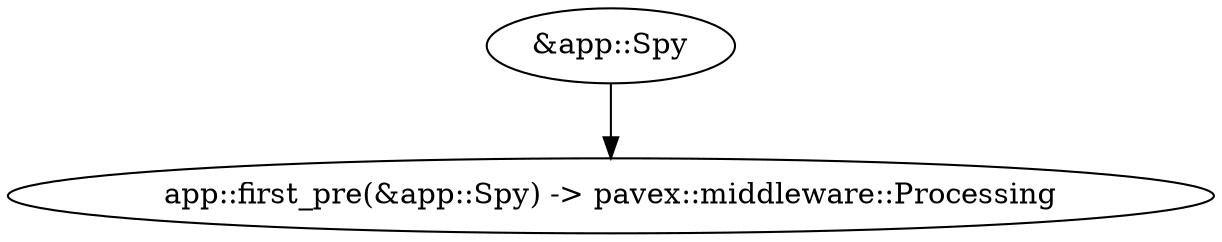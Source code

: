 digraph "GET /after_handler - 0" {
    0 [ label = "app::first_pre(&app::Spy) -> pavex::middleware::Processing"]
    2 [ label = "&app::Spy"]
    2 -> 0 [ ]
}

digraph "GET /after_handler - 1" {
    0 [ label = "app::first(&app::Spy, pavex::middleware::Next<crate::route_2::Next0<'a>>) -> pavex::response::Response"]
    2 [ label = "pavex::middleware::Next::new(crate::route_2::Next0<'a>) -> pavex::middleware::Next<crate::route_2::Next0<'a>>"]
    3 [ label = "crate::route_2::Next0(&'a app::Spy) -> crate::route_2::Next0<'a>"]
    4 [ label = "<pavex::response::Response as pavex::response::IntoResponse>::into_response(pavex::response::Response) -> pavex::response::Response"]
    5 [ label = "&app::Spy"]
    2 -> 0 [ ]
    3 -> 2 [ ]
    0 -> 4 [ ]
    5 -> 0 [ ]
    5 -> 3 [ ]
}

digraph "GET /after_handler - 2" {
    0 [ label = "app::handler(&app::Spy) -> pavex::response::Response"]
    2 [ label = "<pavex::response::Response as pavex::response::IntoResponse>::into_response(pavex::response::Response) -> pavex::response::Response"]
    3 [ label = "&app::Spy"]
    0 -> 2 [ ]
    3 -> 0 [ ]
}

digraph "GET /after_handler - 3" {
    0 [ label = "app::first_post(&app::Spy, pavex::response::Response) -> pavex::response::Response"]
    2 [ label = "pavex::response::Response"]
    3 [ label = "<pavex::response::Response as pavex::response::IntoResponse>::into_response(pavex::response::Response) -> pavex::response::Response"]
    4 [ label = "&app::Spy"]
    2 -> 0 [ ]
    0 -> 3 [ ]
    4 -> 0 [ ]
}

digraph "* /after_handler - 0" {
    0 [ label = "pavex::middleware::wrap_noop(pavex::middleware::Next<crate::route_0::Next0<'a>>) -> pavex::response::Response"]
    1 [ label = "pavex::middleware::Next::new(crate::route_0::Next0<'a>) -> pavex::middleware::Next<crate::route_0::Next0<'a>>"]
    2 [ label = "crate::route_0::Next0(&'a pavex::router::AllowedMethods) -> crate::route_0::Next0<'a>"]
    4 [ label = "<pavex::response::Response as pavex::response::IntoResponse>::into_response(pavex::response::Response) -> pavex::response::Response"]
    5 [ label = "&pavex::router::AllowedMethods"]
    1 -> 0 [ ]
    2 -> 1 [ ]
    0 -> 4 [ ]
    5 -> 2 [ ]
}

digraph "* /after_handler - 1" {
    0 [ label = "pavex::router::default_fallback(&pavex::router::AllowedMethods) -> pavex::response::Response"]
    2 [ label = "<pavex::response::Response as pavex::response::IntoResponse>::into_response(pavex::response::Response) -> pavex::response::Response"]
    3 [ label = "&pavex::router::AllowedMethods"]
    0 -> 2 [ ]
    3 -> 0 [ ]
}

digraph "GET /nested - 0" {
    0 [ label = "app::first_pre(&app::Spy) -> pavex::middleware::Processing"]
    2 [ label = "&app::Spy"]
    2 -> 0 [ ]
}

digraph "GET /nested - 1" {
    0 [ label = "app::first(&app::Spy, pavex::middleware::Next<crate::route_1::Next0<'a>>) -> pavex::response::Response"]
    2 [ label = "pavex::middleware::Next::new(crate::route_1::Next0<'a>) -> pavex::middleware::Next<crate::route_1::Next0<'a>>"]
    3 [ label = "crate::route_1::Next0(&'a app::Spy) -> crate::route_1::Next0<'a>"]
    4 [ label = "<pavex::response::Response as pavex::response::IntoResponse>::into_response(pavex::response::Response) -> pavex::response::Response"]
    5 [ label = "&app::Spy"]
    2 -> 0 [ ]
    3 -> 2 [ ]
    0 -> 4 [ ]
    5 -> 0 [ ]
    5 -> 3 [ ]
}

digraph "GET /nested - 2" {
    0 [ label = "app::first_post(&app::Spy, pavex::response::Response) -> pavex::response::Response"]
    2 [ label = "pavex::response::Response"]
    3 [ label = "<pavex::response::Response as pavex::response::IntoResponse>::into_response(pavex::response::Response) -> pavex::response::Response"]
    4 [ label = "&app::Spy"]
    2 -> 0 [ ]
    0 -> 3 [ ]
    4 -> 0 [ ]
}

digraph "GET /nested - 3" {
    0 [ label = "app::second_pre(&app::Spy) -> pavex::middleware::Processing"]
    2 [ label = "&app::Spy"]
    2 -> 0 [ ]
}

digraph "GET /nested - 4" {
    0 [ label = "app::second(&app::Spy, pavex::middleware::Next<crate::route_1::Next1<'a>>) -> pavex::response::Response"]
    2 [ label = "pavex::middleware::Next::new(crate::route_1::Next1<'a>) -> pavex::middleware::Next<crate::route_1::Next1<'a>>"]
    3 [ label = "crate::route_1::Next1(&'a app::Spy) -> crate::route_1::Next1<'a>"]
    4 [ label = "<pavex::response::Response as pavex::response::IntoResponse>::into_response(pavex::response::Response) -> pavex::response::Response"]
    5 [ label = "&app::Spy"]
    2 -> 0 [ ]
    3 -> 2 [ ]
    0 -> 4 [ ]
    5 -> 0 [ ]
    5 -> 3 [ ]
}

digraph "GET /nested - 5" {
    0 [ label = "app::handler(&app::Spy) -> pavex::response::Response"]
    2 [ label = "<pavex::response::Response as pavex::response::IntoResponse>::into_response(pavex::response::Response) -> pavex::response::Response"]
    3 [ label = "&app::Spy"]
    0 -> 2 [ ]
    3 -> 0 [ ]
}

digraph "GET /nested - 6" {
    0 [ label = "app::second_post(&app::Spy, pavex::response::Response) -> pavex::response::Response"]
    2 [ label = "pavex::response::Response"]
    3 [ label = "<pavex::response::Response as pavex::response::IntoResponse>::into_response(pavex::response::Response) -> pavex::response::Response"]
    4 [ label = "&app::Spy"]
    2 -> 0 [ ]
    0 -> 3 [ ]
    4 -> 0 [ ]
}

digraph "* /nested - 0" {
    0 [ label = "pavex::middleware::wrap_noop(pavex::middleware::Next<crate::route_0::Next0<'a>>) -> pavex::response::Response"]
    1 [ label = "pavex::middleware::Next::new(crate::route_0::Next0<'a>) -> pavex::middleware::Next<crate::route_0::Next0<'a>>"]
    2 [ label = "crate::route_0::Next0(&'a pavex::router::AllowedMethods) -> crate::route_0::Next0<'a>"]
    4 [ label = "<pavex::response::Response as pavex::response::IntoResponse>::into_response(pavex::response::Response) -> pavex::response::Response"]
    5 [ label = "&pavex::router::AllowedMethods"]
    1 -> 0 [ ]
    2 -> 1 [ ]
    0 -> 4 [ ]
    5 -> 2 [ ]
}

digraph "* /nested - 1" {
    0 [ label = "pavex::router::default_fallback(&pavex::router::AllowedMethods) -> pavex::response::Response"]
    2 [ label = "<pavex::response::Response as pavex::response::IntoResponse>::into_response(pavex::response::Response) -> pavex::response::Response"]
    3 [ label = "&pavex::router::AllowedMethods"]
    0 -> 2 [ ]
    3 -> 0 [ ]
}

digraph "GET /top_level - 0" {
    0 [ label = "app::first(&app::Spy, pavex::middleware::Next<crate::route_3::Next0<'a>>) -> pavex::response::Response"]
    2 [ label = "pavex::middleware::Next::new(crate::route_3::Next0<'a>) -> pavex::middleware::Next<crate::route_3::Next0<'a>>"]
    3 [ label = "crate::route_3::Next0(&'a app::Spy) -> crate::route_3::Next0<'a>"]
    4 [ label = "<pavex::response::Response as pavex::response::IntoResponse>::into_response(pavex::response::Response) -> pavex::response::Response"]
    5 [ label = "&app::Spy"]
    2 -> 0 [ ]
    3 -> 2 [ ]
    0 -> 4 [ ]
    5 -> 0 [ ]
    5 -> 3 [ ]
}

digraph "GET /top_level - 1" {
    0 [ label = "app::first_pre(&app::Spy) -> pavex::middleware::Processing"]
    2 [ label = "&app::Spy"]
    2 -> 0 [ ]
}

digraph "GET /top_level - 2" {
    0 [ label = "app::second_pre(&app::Spy) -> pavex::middleware::Processing"]
    2 [ label = "&app::Spy"]
    2 -> 0 [ ]
}

digraph "GET /top_level - 3" {
    0 [ label = "app::second(&app::Spy, pavex::middleware::Next<crate::route_3::Next1<'a>>) -> pavex::response::Response"]
    2 [ label = "pavex::middleware::Next::new(crate::route_3::Next1<'a>) -> pavex::middleware::Next<crate::route_3::Next1<'a>>"]
    3 [ label = "crate::route_3::Next1(&'a app::Spy) -> crate::route_3::Next1<'a>"]
    4 [ label = "<pavex::response::Response as pavex::response::IntoResponse>::into_response(pavex::response::Response) -> pavex::response::Response"]
    5 [ label = "&app::Spy"]
    2 -> 0 [ ]
    3 -> 2 [ ]
    0 -> 4 [ ]
    5 -> 0 [ ]
    5 -> 3 [ ]
}

digraph "GET /top_level - 4" {
    0 [ label = "app::handler(&app::Spy) -> pavex::response::Response"]
    2 [ label = "<pavex::response::Response as pavex::response::IntoResponse>::into_response(pavex::response::Response) -> pavex::response::Response"]
    3 [ label = "&app::Spy"]
    0 -> 2 [ ]
    3 -> 0 [ ]
}

digraph "GET /top_level - 5" {
    0 [ label = "app::first_post(&app::Spy, pavex::response::Response) -> pavex::response::Response"]
    2 [ label = "pavex::response::Response"]
    3 [ label = "<pavex::response::Response as pavex::response::IntoResponse>::into_response(pavex::response::Response) -> pavex::response::Response"]
    4 [ label = "&app::Spy"]
    2 -> 0 [ ]
    0 -> 3 [ ]
    4 -> 0 [ ]
}

digraph "GET /top_level - 6" {
    0 [ label = "app::second_post(&app::Spy, pavex::response::Response) -> pavex::response::Response"]
    2 [ label = "pavex::response::Response"]
    3 [ label = "<pavex::response::Response as pavex::response::IntoResponse>::into_response(pavex::response::Response) -> pavex::response::Response"]
    4 [ label = "&app::Spy"]
    2 -> 0 [ ]
    0 -> 3 [ ]
    4 -> 0 [ ]
}

digraph "* /top_level - 0" {
    0 [ label = "pavex::middleware::wrap_noop(pavex::middleware::Next<crate::route_0::Next0<'a>>) -> pavex::response::Response"]
    1 [ label = "pavex::middleware::Next::new(crate::route_0::Next0<'a>) -> pavex::middleware::Next<crate::route_0::Next0<'a>>"]
    2 [ label = "crate::route_0::Next0(&'a pavex::router::AllowedMethods) -> crate::route_0::Next0<'a>"]
    4 [ label = "<pavex::response::Response as pavex::response::IntoResponse>::into_response(pavex::response::Response) -> pavex::response::Response"]
    5 [ label = "&pavex::router::AllowedMethods"]
    1 -> 0 [ ]
    2 -> 1 [ ]
    0 -> 4 [ ]
    5 -> 2 [ ]
}

digraph "* /top_level - 1" {
    0 [ label = "pavex::router::default_fallback(&pavex::router::AllowedMethods) -> pavex::response::Response"]
    2 [ label = "<pavex::response::Response as pavex::response::IntoResponse>::into_response(pavex::response::Response) -> pavex::response::Response"]
    3 [ label = "&pavex::router::AllowedMethods"]
    0 -> 2 [ ]
    3 -> 0 [ ]
}

digraph app_state {
    0 [ label = "crate::ApplicationState(app::Spy) -> crate::ApplicationState"]
    1 [ label = "app::Spy::new(app::SpyState) -> app::Spy"]
    2 [ label = "app::SpyState"]
    1 -> 0 [ ]
    2 -> 1 [ ]
}
